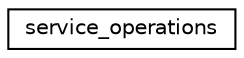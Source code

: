 digraph "Graphical Class Hierarchy"
{
  edge [fontname="Helvetica",fontsize="10",labelfontname="Helvetica",labelfontsize="10"];
  node [fontname="Helvetica",fontsize="10",shape=record];
  rankdir="LR";
  Node1 [label="service_operations",height=0.2,width=0.4,color="black", fillcolor="white", style="filled",URL="$structservice__operations.html"];
}
